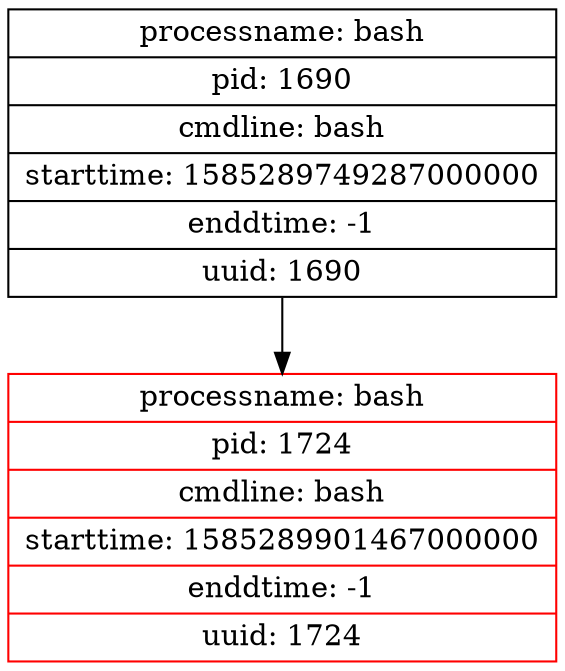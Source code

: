 digraph graph1 {
node [shape = record];
table99 [label = "{<head>processname: bash | pid: 1724 | cmdline: bash | starttime: 1585289901467000000 | enddtime: -1 | uuid: 1724}", color = red];
node [shape = record];
table10 [label = "{<head>processname: bash | pid: 1690 | cmdline: bash | starttime: 1585289749287000000 | enddtime: -1 | uuid: 1690}"];
table10 -> table99;
}
